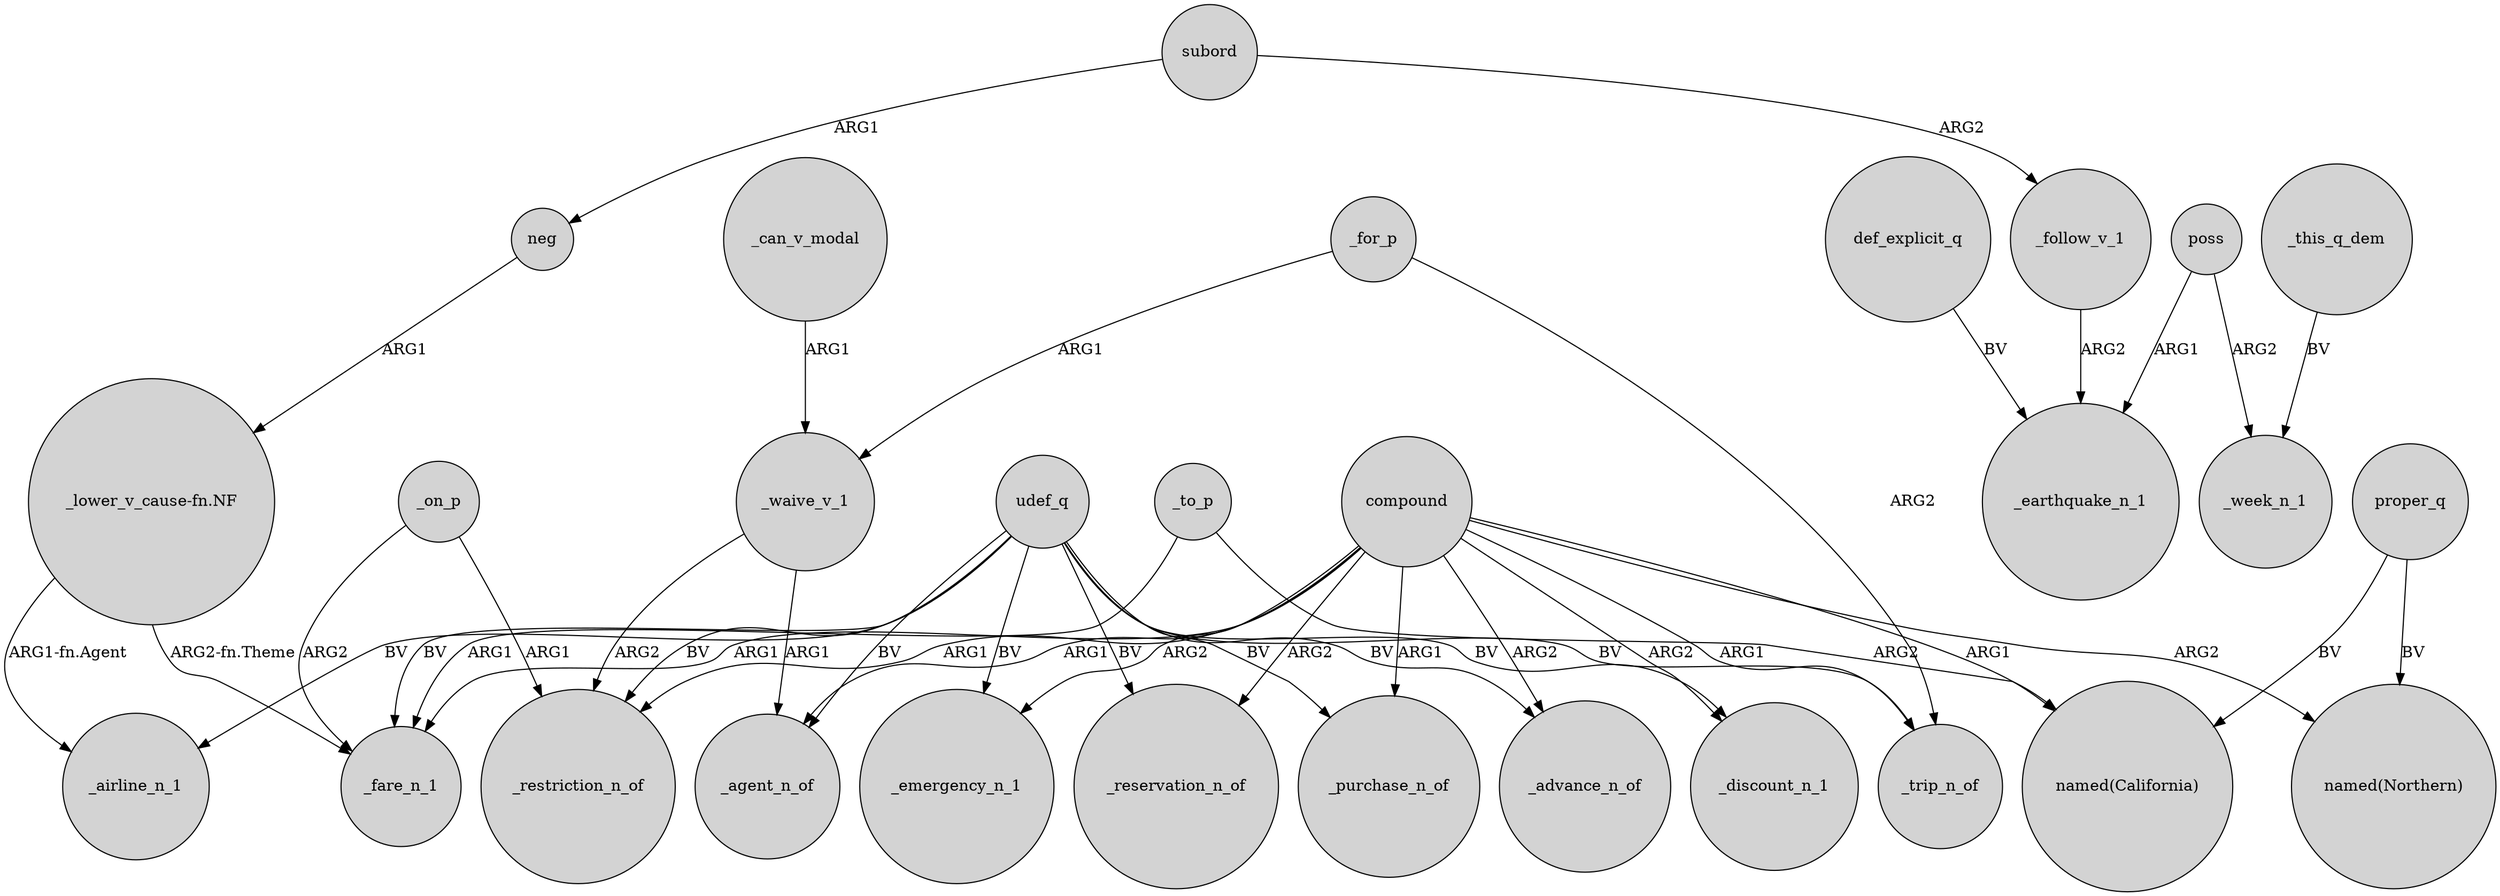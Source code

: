 digraph {
	node [shape=circle style=filled]
	compound -> _emergency_n_1 [label=ARG2]
	def_explicit_q -> _earthquake_n_1 [label=BV]
	udef_q -> _advance_n_of [label=BV]
	compound -> _restriction_n_of [label=ARG1]
	compound -> _trip_n_of [label=ARG1]
	_follow_v_1 -> _earthquake_n_1 [label=ARG2]
	neg -> "_lower_v_cause-fn.NF" [label=ARG1]
	_for_p -> _waive_v_1 [label=ARG1]
	udef_q -> _fare_n_1 [label=BV]
	poss -> _earthquake_n_1 [label=ARG1]
	_waive_v_1 -> _restriction_n_of [label=ARG2]
	compound -> _purchase_n_of [label=ARG1]
	"_lower_v_cause-fn.NF" -> _airline_n_1 [label="ARG1-fn.Agent"]
	udef_q -> _reservation_n_of [label=BV]
	_to_p -> "named(California)" [label=ARG2]
	proper_q -> "named(California)" [label=BV]
	subord -> _follow_v_1 [label=ARG2]
	udef_q -> _restriction_n_of [label=BV]
	udef_q -> _discount_n_1 [label=BV]
	subord -> neg [label=ARG1]
	_can_v_modal -> _waive_v_1 [label=ARG1]
	"_lower_v_cause-fn.NF" -> _fare_n_1 [label="ARG2-fn.Theme"]
	poss -> _week_n_1 [label=ARG2]
	_on_p -> _fare_n_1 [label=ARG2]
	_waive_v_1 -> _agent_n_of [label=ARG1]
	_this_q_dem -> _week_n_1 [label=BV]
	compound -> "named(California)" [label=ARG1]
	compound -> _agent_n_of [label=ARG1]
	compound -> "named(Northern)" [label=ARG2]
	_for_p -> _trip_n_of [label=ARG2]
	udef_q -> _emergency_n_1 [label=BV]
	udef_q -> _trip_n_of [label=BV]
	compound -> _fare_n_1 [label=ARG1]
	compound -> _reservation_n_of [label=ARG2]
	compound -> _advance_n_of [label=ARG2]
	_to_p -> _fare_n_1 [label=ARG1]
	compound -> _discount_n_1 [label=ARG2]
	udef_q -> _airline_n_1 [label=BV]
	_on_p -> _restriction_n_of [label=ARG1]
	udef_q -> _purchase_n_of [label=BV]
	proper_q -> "named(Northern)" [label=BV]
	udef_q -> _agent_n_of [label=BV]
}
